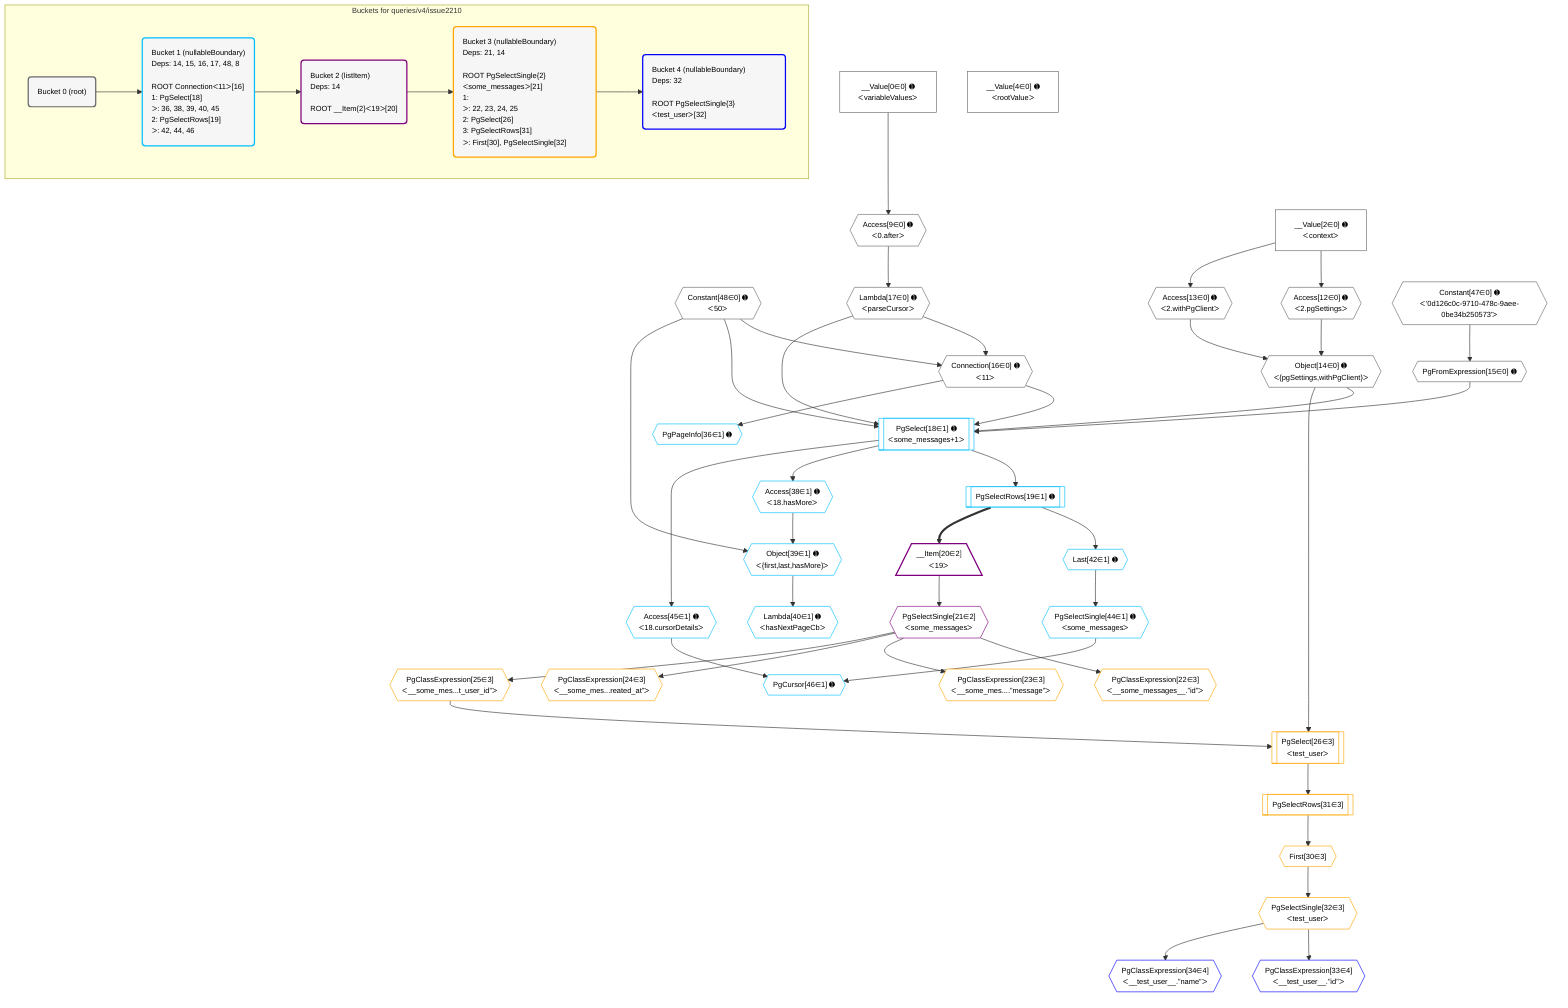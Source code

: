 %%{init: {'themeVariables': { 'fontSize': '12px'}}}%%
graph TD
    classDef path fill:#eee,stroke:#000,color:#000
    classDef plan fill:#fff,stroke-width:1px,color:#000
    classDef itemplan fill:#fff,stroke-width:2px,color:#000
    classDef unbatchedplan fill:#dff,stroke-width:1px,color:#000
    classDef sideeffectplan fill:#fcc,stroke-width:2px,color:#000
    classDef bucket fill:#f6f6f6,color:#000,stroke-width:2px,text-align:left


    %% plan dependencies
    Connection16{{"Connection[16∈0] ➊<br />ᐸ11ᐳ"}}:::plan
    Constant48{{"Constant[48∈0] ➊<br />ᐸ50ᐳ"}}:::plan
    Lambda17{{"Lambda[17∈0] ➊<br />ᐸparseCursorᐳ"}}:::plan
    Constant48 & Lambda17 --> Connection16
    Object14{{"Object[14∈0] ➊<br />ᐸ{pgSettings,withPgClient}ᐳ"}}:::plan
    Access12{{"Access[12∈0] ➊<br />ᐸ2.pgSettingsᐳ"}}:::plan
    Access13{{"Access[13∈0] ➊<br />ᐸ2.withPgClientᐳ"}}:::plan
    Access12 & Access13 --> Object14
    Access9{{"Access[9∈0] ➊<br />ᐸ0.afterᐳ"}}:::plan
    __Value0["__Value[0∈0] ➊<br />ᐸvariableValuesᐳ"]:::plan
    __Value0 --> Access9
    __Value2["__Value[2∈0] ➊<br />ᐸcontextᐳ"]:::plan
    __Value2 --> Access12
    __Value2 --> Access13
    PgFromExpression15{{"PgFromExpression[15∈0] ➊"}}:::plan
    Constant47{{"Constant[47∈0] ➊<br />ᐸ'0d126c0c-9710-478c-9aee-0be34b250573'ᐳ"}}:::plan
    Constant47 --> PgFromExpression15
    Access9 --> Lambda17
    __Value4["__Value[4∈0] ➊<br />ᐸrootValueᐳ"]:::plan
    PgSelect18[["PgSelect[18∈1] ➊<br />ᐸsome_messages+1ᐳ"]]:::plan
    Object14 & PgFromExpression15 & Connection16 & Lambda17 & Constant48 --> PgSelect18
    Object39{{"Object[39∈1] ➊<br />ᐸ{first,last,hasMore}ᐳ"}}:::plan
    Access38{{"Access[38∈1] ➊<br />ᐸ18.hasMoreᐳ"}}:::plan
    Constant48 & Access38 --> Object39
    PgCursor46{{"PgCursor[46∈1] ➊"}}:::plan
    PgSelectSingle44{{"PgSelectSingle[44∈1] ➊<br />ᐸsome_messagesᐳ"}}:::plan
    Access45{{"Access[45∈1] ➊<br />ᐸ18.cursorDetailsᐳ"}}:::plan
    PgSelectSingle44 & Access45 --> PgCursor46
    PgSelectRows19[["PgSelectRows[19∈1] ➊"]]:::plan
    PgSelect18 --> PgSelectRows19
    PgPageInfo36{{"PgPageInfo[36∈1] ➊"}}:::plan
    Connection16 --> PgPageInfo36
    PgSelect18 --> Access38
    Lambda40{{"Lambda[40∈1] ➊<br />ᐸhasNextPageCbᐳ"}}:::plan
    Object39 --> Lambda40
    Last42{{"Last[42∈1] ➊"}}:::plan
    PgSelectRows19 --> Last42
    Last42 --> PgSelectSingle44
    PgSelect18 --> Access45
    __Item20[/"__Item[20∈2]<br />ᐸ19ᐳ"\]:::itemplan
    PgSelectRows19 ==> __Item20
    PgSelectSingle21{{"PgSelectSingle[21∈2]<br />ᐸsome_messagesᐳ"}}:::plan
    __Item20 --> PgSelectSingle21
    PgSelect26[["PgSelect[26∈3]<br />ᐸtest_userᐳ"]]:::plan
    PgClassExpression25{{"PgClassExpression[25∈3]<br />ᐸ__some_mes...t_user_id”ᐳ"}}:::plan
    Object14 & PgClassExpression25 --> PgSelect26
    PgClassExpression22{{"PgClassExpression[22∈3]<br />ᐸ__some_messages__.”id”ᐳ"}}:::plan
    PgSelectSingle21 --> PgClassExpression22
    PgClassExpression23{{"PgClassExpression[23∈3]<br />ᐸ__some_mes....”message”ᐳ"}}:::plan
    PgSelectSingle21 --> PgClassExpression23
    PgClassExpression24{{"PgClassExpression[24∈3]<br />ᐸ__some_mes...reated_at”ᐳ"}}:::plan
    PgSelectSingle21 --> PgClassExpression24
    PgSelectSingle21 --> PgClassExpression25
    First30{{"First[30∈3]"}}:::plan
    PgSelectRows31[["PgSelectRows[31∈3]"]]:::plan
    PgSelectRows31 --> First30
    PgSelect26 --> PgSelectRows31
    PgSelectSingle32{{"PgSelectSingle[32∈3]<br />ᐸtest_userᐳ"}}:::plan
    First30 --> PgSelectSingle32
    PgClassExpression33{{"PgClassExpression[33∈4]<br />ᐸ__test_user__.”id”ᐳ"}}:::plan
    PgSelectSingle32 --> PgClassExpression33
    PgClassExpression34{{"PgClassExpression[34∈4]<br />ᐸ__test_user__.”name”ᐳ"}}:::plan
    PgSelectSingle32 --> PgClassExpression34

    %% define steps

    subgraph "Buckets for queries/v4/issue2210"
    Bucket0("Bucket 0 (root)"):::bucket
    classDef bucket0 stroke:#696969
    class Bucket0,__Value0,__Value2,__Value4,Access9,Access12,Access13,Object14,PgFromExpression15,Connection16,Lambda17,Constant47,Constant48 bucket0
    Bucket1("Bucket 1 (nullableBoundary)<br />Deps: 14, 15, 16, 17, 48, 8<br /><br />ROOT Connectionᐸ11ᐳ[16]<br />1: PgSelect[18]<br />ᐳ: 36, 38, 39, 40, 45<br />2: PgSelectRows[19]<br />ᐳ: 42, 44, 46"):::bucket
    classDef bucket1 stroke:#00bfff
    class Bucket1,PgSelect18,PgSelectRows19,PgPageInfo36,Access38,Object39,Lambda40,Last42,PgSelectSingle44,Access45,PgCursor46 bucket1
    Bucket2("Bucket 2 (listItem)<br />Deps: 14<br /><br />ROOT __Item{2}ᐸ19ᐳ[20]"):::bucket
    classDef bucket2 stroke:#7f007f
    class Bucket2,__Item20,PgSelectSingle21 bucket2
    Bucket3("Bucket 3 (nullableBoundary)<br />Deps: 21, 14<br /><br />ROOT PgSelectSingle{2}ᐸsome_messagesᐳ[21]<br />1: <br />ᐳ: 22, 23, 24, 25<br />2: PgSelect[26]<br />3: PgSelectRows[31]<br />ᐳ: First[30], PgSelectSingle[32]"):::bucket
    classDef bucket3 stroke:#ffa500
    class Bucket3,PgClassExpression22,PgClassExpression23,PgClassExpression24,PgClassExpression25,PgSelect26,First30,PgSelectRows31,PgSelectSingle32 bucket3
    Bucket4("Bucket 4 (nullableBoundary)<br />Deps: 32<br /><br />ROOT PgSelectSingle{3}ᐸtest_userᐳ[32]"):::bucket
    classDef bucket4 stroke:#0000ff
    class Bucket4,PgClassExpression33,PgClassExpression34 bucket4
    Bucket0 --> Bucket1
    Bucket1 --> Bucket2
    Bucket2 --> Bucket3
    Bucket3 --> Bucket4
    end